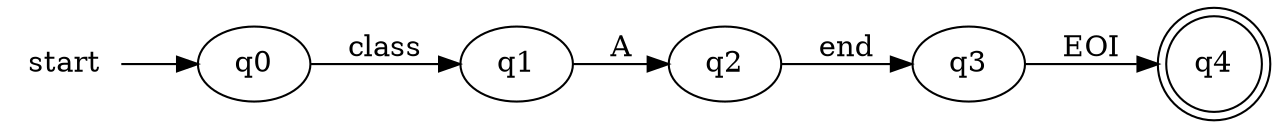 digraph automaton {
    graph [rankdir = LR];

    start [label = "start", shape = none];
    q0 [label = "q0"];
    q1 [label = "q1"];
    q2 [label = "q2"];
    q3 [label = "q3"];
    q4 [label = "q4", shape = doublecircle];

    start -> q0;
    q0    -> q1 [label = "class"];
    q1    -> q2 [label = "A"];
    q2    -> q3 [label = "end"];
    q3    -> q4 [label = "EOI"];
}
